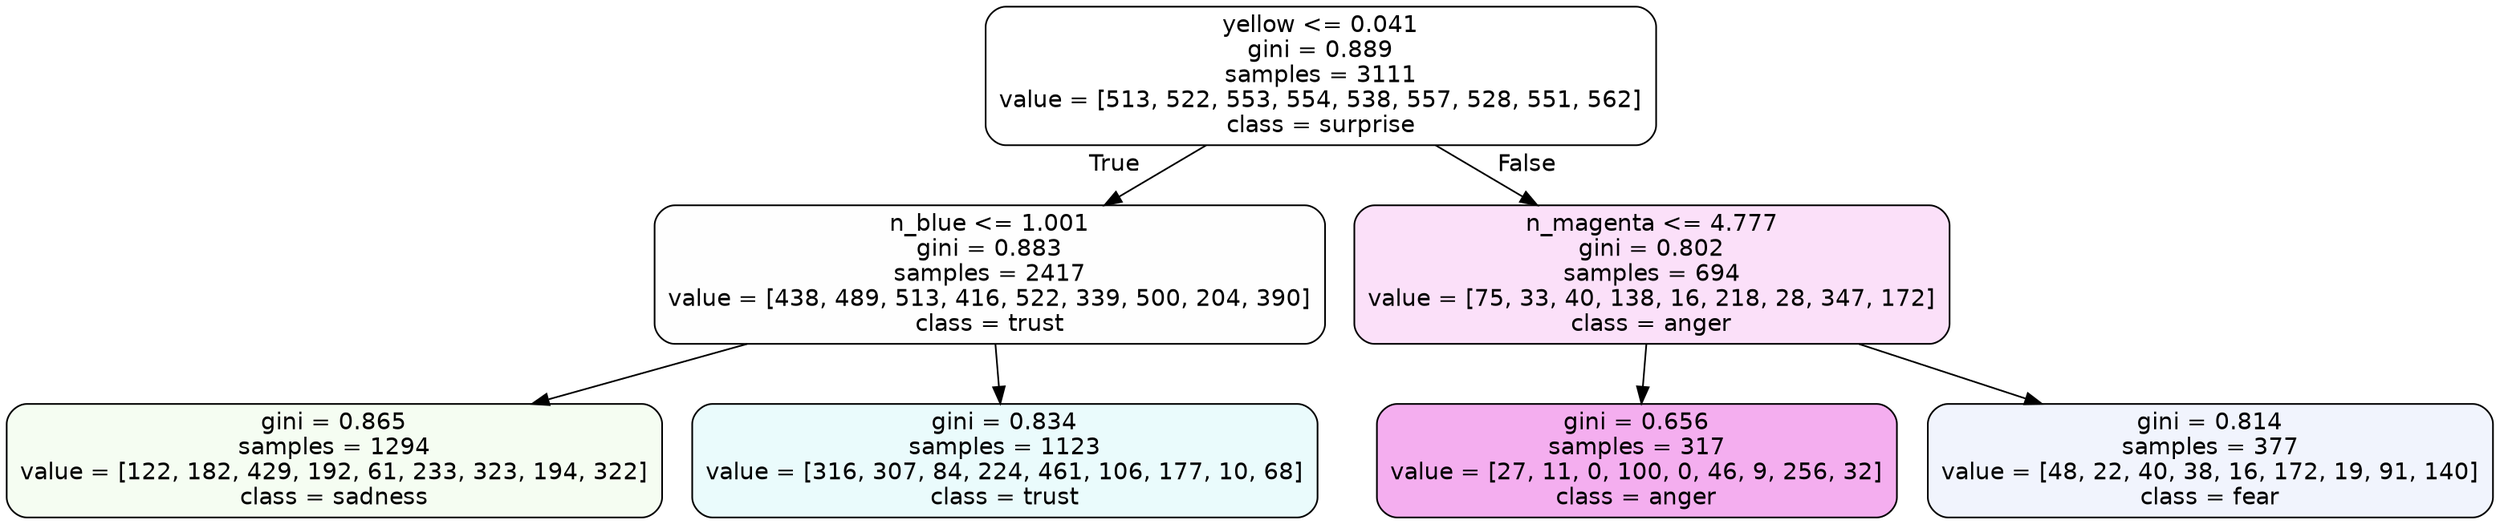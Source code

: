 digraph Tree {
node [shape=box, style="filled, rounded", color="black", fontname=helvetica] ;
edge [fontname=helvetica] ;
0 [label="yellow <= 0.041\ngini = 0.889\nsamples = 3111\nvalue = [513, 522, 553, 554, 538, 557, 528, 551, 562]\nclass = surprise", fillcolor="#e5396400"] ;
1 [label="n_blue <= 1.001\ngini = 0.883\nsamples = 2417\nvalue = [438, 489, 513, 416, 522, 339, 500, 204, 390]\nclass = trust", fillcolor="#39d7e501"] ;
0 -> 1 [labeldistance=2.5, labelangle=45, headlabel="True"] ;
2 [label="gini = 0.865\nsamples = 1294\nvalue = [122, 182, 429, 192, 61, 233, 323, 194, 322]\nclass = sadness", fillcolor="#64e53910"] ;
1 -> 2 ;
3 [label="gini = 0.834\nsamples = 1123\nvalue = [316, 307, 84, 224, 461, 106, 177, 10, 68]\nclass = trust", fillcolor="#39d7e51a"] ;
1 -> 3 ;
4 [label="n_magenta <= 4.777\ngini = 0.802\nsamples = 694\nvalue = [75, 33, 40, 138, 16, 218, 28, 347, 172]\nclass = anger", fillcolor="#e539d727"] ;
0 -> 4 [labeldistance=2.5, labelangle=-45, headlabel="False"] ;
5 [label="gini = 0.656\nsamples = 317\nvalue = [27, 11, 0, 100, 0, 46, 9, 256, 32]\nclass = anger", fillcolor="#e539d768"] ;
4 -> 5 ;
6 [label="gini = 0.814\nsamples = 377\nvalue = [48, 22, 40, 38, 16, 172, 19, 91, 140]\nclass = fear", fillcolor="#3964e512"] ;
4 -> 6 ;
}